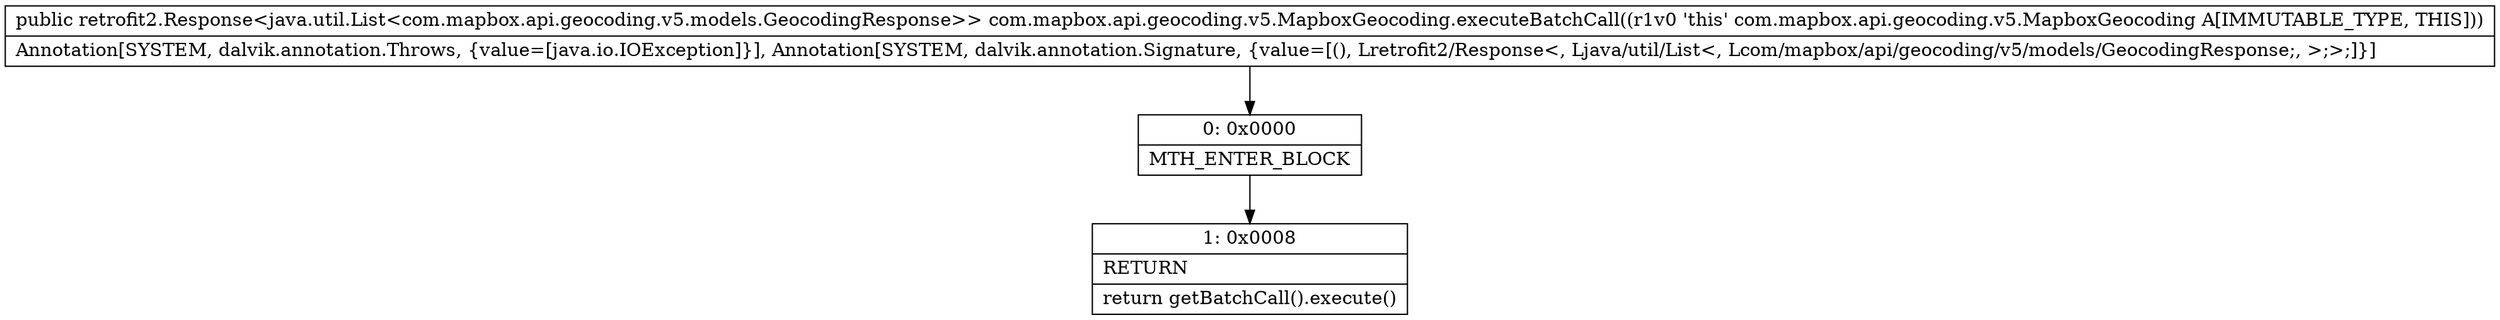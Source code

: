 digraph "CFG forcom.mapbox.api.geocoding.v5.MapboxGeocoding.executeBatchCall()Lretrofit2\/Response;" {
Node_0 [shape=record,label="{0\:\ 0x0000|MTH_ENTER_BLOCK\l}"];
Node_1 [shape=record,label="{1\:\ 0x0008|RETURN\l|return getBatchCall().execute()\l}"];
MethodNode[shape=record,label="{public retrofit2.Response\<java.util.List\<com.mapbox.api.geocoding.v5.models.GeocodingResponse\>\> com.mapbox.api.geocoding.v5.MapboxGeocoding.executeBatchCall((r1v0 'this' com.mapbox.api.geocoding.v5.MapboxGeocoding A[IMMUTABLE_TYPE, THIS]))  | Annotation[SYSTEM, dalvik.annotation.Throws, \{value=[java.io.IOException]\}], Annotation[SYSTEM, dalvik.annotation.Signature, \{value=[(), Lretrofit2\/Response\<, Ljava\/util\/List\<, Lcom\/mapbox\/api\/geocoding\/v5\/models\/GeocodingResponse;, \>;\>;]\}]\l}"];
MethodNode -> Node_0;
Node_0 -> Node_1;
}

